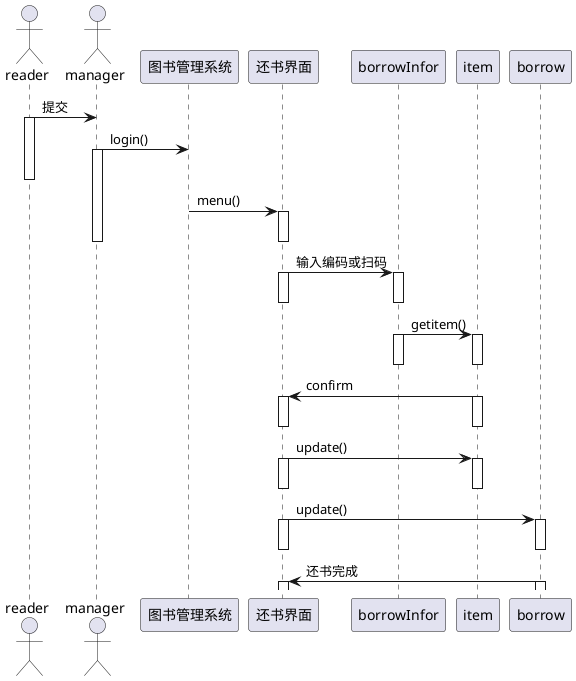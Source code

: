 @startuml
actor reader
actor manager

reader->manager:提交
activate reader
manager->图书管理系统:login()
activate manager

deactivate reader
图书管理系统->还书界面:menu()
activate 还书界面
deactivate manager
deactivate 还书界面

还书界面->borrowInfor:输入编码或扫码
activate 还书界面
activate borrowInfor
deactivate 还书界面
 deactivate borrowInfor

borrowInfor->item:getitem()
activate borrowInfor
activate item
deactivate borrowInfor
deactivate item

item->还书界面:confirm
activate 还书界面
activate item
deactivate 还书界面
deactivate item

还书界面->item:update()
activate 还书界面
activate item
deactivate 还书界面
deactivate item

还书界面->borrow:update()
activate 还书界面
activate borrow
deactivate 还书界面
deactivate borrow

borrow->还书界面:还书完成
activate borrow
activate 还书界面
@enduml